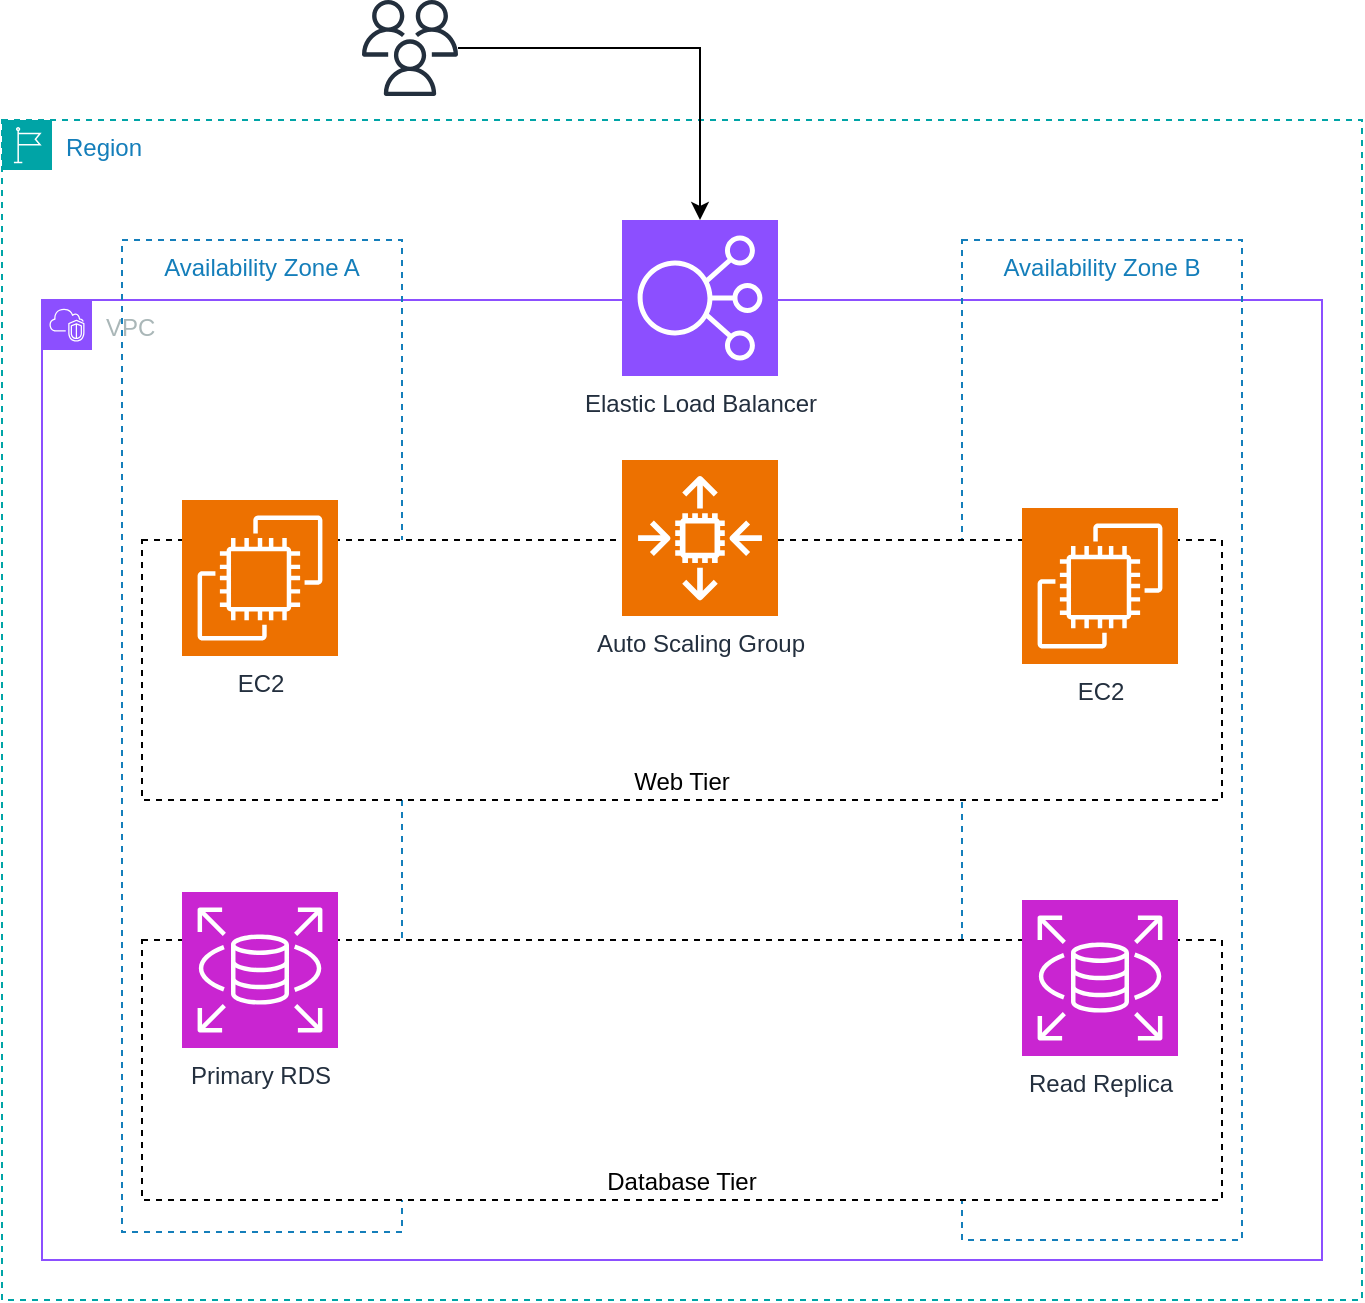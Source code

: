 <mxfile version="26.1.1">
  <diagram name="Page-1" id="PK3Sqa3jDiUFFaNyUMIt">
    <mxGraphModel dx="1114" dy="1399" grid="1" gridSize="10" guides="1" tooltips="1" connect="1" arrows="1" fold="1" page="0" pageScale="1" pageWidth="1169" pageHeight="827" background="none" math="0" shadow="0">
      <root>
        <mxCell id="0" />
        <mxCell id="1" parent="0" />
        <mxCell id="Pa02zWd7ZBGtwD6BYwx0-21" value="Groups" parent="0" />
        <mxCell id="Pa02zWd7ZBGtwD6BYwx0-22" value="Region" style="points=[[0,0],[0.25,0],[0.5,0],[0.75,0],[1,0],[1,0.25],[1,0.5],[1,0.75],[1,1],[0.75,1],[0.5,1],[0.25,1],[0,1],[0,0.75],[0,0.5],[0,0.25]];outlineConnect=0;gradientColor=none;html=1;whiteSpace=wrap;fontSize=12;fontStyle=0;container=1;pointerEvents=0;collapsible=0;recursiveResize=0;shape=mxgraph.aws4.group;grIcon=mxgraph.aws4.group_region;strokeColor=#00A4A6;fillColor=none;verticalAlign=top;align=left;spacingLeft=30;fontColor=#147EBA;dashed=1;" parent="Pa02zWd7ZBGtwD6BYwx0-21" vertex="1">
          <mxGeometry x="140" y="-80" width="680" height="590" as="geometry" />
        </mxCell>
        <mxCell id="Pa02zWd7ZBGtwD6BYwx0-23" value="VPC" style="points=[[0,0],[0.25,0],[0.5,0],[0.75,0],[1,0],[1,0.25],[1,0.5],[1,0.75],[1,1],[0.75,1],[0.5,1],[0.25,1],[0,1],[0,0.75],[0,0.5],[0,0.25]];outlineConnect=0;gradientColor=none;html=1;whiteSpace=wrap;fontSize=12;fontStyle=0;container=1;pointerEvents=0;collapsible=0;recursiveResize=0;shape=mxgraph.aws4.group;grIcon=mxgraph.aws4.group_vpc2;strokeColor=#8C4FFF;fillColor=none;verticalAlign=top;align=left;spacingLeft=30;fontColor=#AAB7B8;dashed=0;" parent="Pa02zWd7ZBGtwD6BYwx0-22" vertex="1">
          <mxGeometry x="20" y="90" width="640" height="480" as="geometry" />
        </mxCell>
        <mxCell id="Pa02zWd7ZBGtwD6BYwx0-24" value="Availability Zone A" style="fillColor=none;strokeColor=#147EBA;dashed=1;verticalAlign=top;fontStyle=0;fontColor=#147EBA;whiteSpace=wrap;html=1;" parent="Pa02zWd7ZBGtwD6BYwx0-23" vertex="1">
          <mxGeometry x="40" y="-30" width="140" height="496" as="geometry" />
        </mxCell>
        <mxCell id="Pa02zWd7ZBGtwD6BYwx0-25" value="Availability Zone B" style="fillColor=none;strokeColor=#147EBA;dashed=1;verticalAlign=top;fontStyle=0;fontColor=#147EBA;whiteSpace=wrap;html=1;" parent="Pa02zWd7ZBGtwD6BYwx0-23" vertex="1">
          <mxGeometry x="460" y="-30" width="140" height="500" as="geometry" />
        </mxCell>
        <mxCell id="Pa02zWd7ZBGtwD6BYwx0-39" value="&lt;div&gt;Web Tier&lt;br&gt;&lt;/div&gt;" style="dashed=1;verticalAlign=bottom;fontStyle=0;whiteSpace=wrap;html=1;" parent="Pa02zWd7ZBGtwD6BYwx0-23" vertex="1">
          <mxGeometry x="50" y="120" width="540" height="130" as="geometry" />
        </mxCell>
        <mxCell id="Pa02zWd7ZBGtwD6BYwx0-40" value="Database Tier" style="dashed=1;verticalAlign=bottom;fontStyle=0;whiteSpace=wrap;html=1;" parent="Pa02zWd7ZBGtwD6BYwx0-23" vertex="1">
          <mxGeometry x="50" y="320" width="540" height="130" as="geometry" />
        </mxCell>
        <mxCell id="Pa02zWd7ZBGtwD6BYwx0-34" value="Auto Scaling Group" style="sketch=0;points=[[0,0,0],[0.25,0,0],[0.5,0,0],[0.75,0,0],[1,0,0],[0,1,0],[0.25,1,0],[0.5,1,0],[0.75,1,0],[1,1,0],[0,0.25,0],[0,0.5,0],[0,0.75,0],[1,0.25,0],[1,0.5,0],[1,0.75,0]];outlineConnect=0;fontColor=#232F3E;fillColor=#ED7100;strokeColor=#ffffff;dashed=0;verticalLabelPosition=bottom;verticalAlign=top;align=center;html=1;fontSize=12;fontStyle=0;aspect=fixed;shape=mxgraph.aws4.resourceIcon;resIcon=mxgraph.aws4.auto_scaling2;" parent="Pa02zWd7ZBGtwD6BYwx0-23" vertex="1">
          <mxGeometry x="290" y="80" width="78" height="78" as="geometry" />
        </mxCell>
        <mxCell id="Pa02zWd7ZBGtwD6BYwx0-41" value="EC2" style="sketch=0;points=[[0,0,0],[0.25,0,0],[0.5,0,0],[0.75,0,0],[1,0,0],[0,1,0],[0.25,1,0],[0.5,1,0],[0.75,1,0],[1,1,0],[0,0.25,0],[0,0.5,0],[0,0.75,0],[1,0.25,0],[1,0.5,0],[1,0.75,0]];outlineConnect=0;fontColor=#232F3E;fillColor=#ED7100;strokeColor=#ffffff;dashed=0;verticalLabelPosition=bottom;verticalAlign=top;align=center;html=1;fontSize=12;fontStyle=0;aspect=fixed;shape=mxgraph.aws4.resourceIcon;resIcon=mxgraph.aws4.ec2;" parent="Pa02zWd7ZBGtwD6BYwx0-23" vertex="1">
          <mxGeometry x="70" y="100" width="78" height="78" as="geometry" />
        </mxCell>
        <mxCell id="Pa02zWd7ZBGtwD6BYwx0-42" value="EC2" style="sketch=0;points=[[0,0,0],[0.25,0,0],[0.5,0,0],[0.75,0,0],[1,0,0],[0,1,0],[0.25,1,0],[0.5,1,0],[0.75,1,0],[1,1,0],[0,0.25,0],[0,0.5,0],[0,0.75,0],[1,0.25,0],[1,0.5,0],[1,0.75,0]];outlineConnect=0;fontColor=#232F3E;fillColor=#ED7100;strokeColor=#ffffff;dashed=0;verticalLabelPosition=bottom;verticalAlign=top;align=center;html=1;fontSize=12;fontStyle=0;aspect=fixed;shape=mxgraph.aws4.resourceIcon;resIcon=mxgraph.aws4.ec2;" parent="Pa02zWd7ZBGtwD6BYwx0-23" vertex="1">
          <mxGeometry x="490" y="104" width="78" height="78" as="geometry" />
        </mxCell>
        <mxCell id="Pa02zWd7ZBGtwD6BYwx0-43" value="Primary RDS" style="sketch=0;points=[[0,0,0],[0.25,0,0],[0.5,0,0],[0.75,0,0],[1,0,0],[0,1,0],[0.25,1,0],[0.5,1,0],[0.75,1,0],[1,1,0],[0,0.25,0],[0,0.5,0],[0,0.75,0],[1,0.25,0],[1,0.5,0],[1,0.75,0]];outlineConnect=0;fontColor=#232F3E;fillColor=#C925D1;strokeColor=#ffffff;dashed=0;verticalLabelPosition=bottom;verticalAlign=top;align=center;html=1;fontSize=12;fontStyle=0;aspect=fixed;shape=mxgraph.aws4.resourceIcon;resIcon=mxgraph.aws4.rds;" parent="Pa02zWd7ZBGtwD6BYwx0-23" vertex="1">
          <mxGeometry x="70" y="296" width="78" height="78" as="geometry" />
        </mxCell>
        <mxCell id="Pa02zWd7ZBGtwD6BYwx0-44" value="Read Replica" style="sketch=0;points=[[0,0,0],[0.25,0,0],[0.5,0,0],[0.75,0,0],[1,0,0],[0,1,0],[0.25,1,0],[0.5,1,0],[0.75,1,0],[1,1,0],[0,0.25,0],[0,0.5,0],[0,0.75,0],[1,0.25,0],[1,0.5,0],[1,0.75,0]];outlineConnect=0;fontColor=#232F3E;fillColor=#C925D1;strokeColor=#ffffff;dashed=0;verticalLabelPosition=bottom;verticalAlign=top;align=center;html=1;fontSize=12;fontStyle=0;aspect=fixed;shape=mxgraph.aws4.resourceIcon;resIcon=mxgraph.aws4.rds;" parent="Pa02zWd7ZBGtwD6BYwx0-23" vertex="1">
          <mxGeometry x="490" y="300" width="78" height="78" as="geometry" />
        </mxCell>
        <mxCell id="Pa02zWd7ZBGtwD6BYwx0-45" value="Elastic Load Balancer" style="sketch=0;points=[[0,0,0],[0.25,0,0],[0.5,0,0],[0.75,0,0],[1,0,0],[0,1,0],[0.25,1,0],[0.5,1,0],[0.75,1,0],[1,1,0],[0,0.25,0],[0,0.5,0],[0,0.75,0],[1,0.25,0],[1,0.5,0],[1,0.75,0]];outlineConnect=0;fontColor=#232F3E;fillColor=#8C4FFF;strokeColor=#ffffff;dashed=0;verticalLabelPosition=bottom;verticalAlign=top;align=center;html=1;fontSize=12;fontStyle=0;aspect=fixed;shape=mxgraph.aws4.resourceIcon;resIcon=mxgraph.aws4.elastic_load_balancing;" parent="Pa02zWd7ZBGtwD6BYwx0-23" vertex="1">
          <mxGeometry x="290" y="-40" width="78" height="78" as="geometry" />
        </mxCell>
        <mxCell id="Pa02zWd7ZBGtwD6BYwx0-6" value="Services" parent="0" />
        <mxCell id="Pa02zWd7ZBGtwD6BYwx0-36" value="" style="sketch=0;outlineConnect=0;fontColor=#232F3E;gradientColor=none;fillColor=#232F3D;strokeColor=none;dashed=0;verticalLabelPosition=bottom;verticalAlign=top;align=center;html=1;fontSize=12;fontStyle=0;aspect=fixed;pointerEvents=1;shape=mxgraph.aws4.users;" parent="Pa02zWd7ZBGtwD6BYwx0-6" vertex="1">
          <mxGeometry x="320" y="-140" width="48" height="48" as="geometry" />
        </mxCell>
        <mxCell id="Pa02zWd7ZBGtwD6BYwx0-37" style="edgeStyle=orthogonalEdgeStyle;rounded=0;orthogonalLoop=1;jettySize=auto;html=1;entryX=0.5;entryY=0;entryDx=0;entryDy=0;entryPerimeter=0;" parent="Pa02zWd7ZBGtwD6BYwx0-6" source="Pa02zWd7ZBGtwD6BYwx0-36" target="Pa02zWd7ZBGtwD6BYwx0-45" edge="1">
          <mxGeometry relative="1" as="geometry">
            <mxPoint x="529" y="-40" as="targetPoint" />
          </mxGeometry>
        </mxCell>
      </root>
    </mxGraphModel>
  </diagram>
</mxfile>
